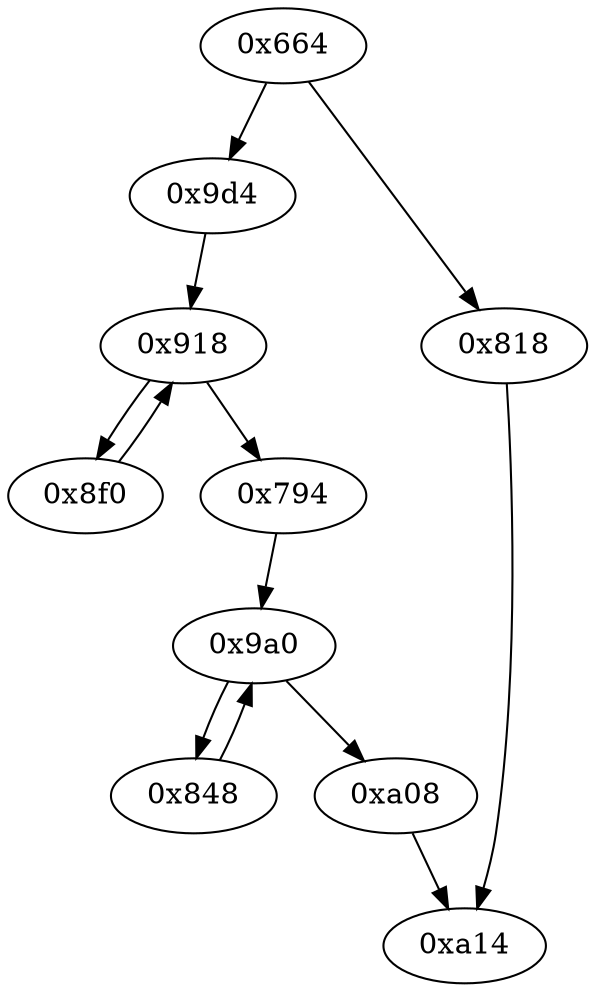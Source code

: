 strict digraph "" {
	graph ["edge"="{}",
		file="/Users/mark/Documents//论文//第二篇论文//2018-08-24交论文后的备份/2019/CFG/basic-algorithms/mergesort/1636_recovered.dot",
		"graph"="{u'file': u'/Users/mark/Documents//\u8bba\u6587//\u7b2c\u4e8c\u7bc7\u8bba\u6587//2018-08-24\u4ea4\u8bba\u6587\u540e\u7684\u5907\u4efd/\
2019/CFG/basic-algorithms/mergesort/1636_recovered.dot'}",
		"node"="{u'opcode': u''}"
	];
	"0x9d4"	 [opcode="[u'add', u'str', u'ldr', u'b']"];
	"0x918"	 [opcode="[u'str', u'ldr', u'ldr', u'ldr', u'cmp', u'mov', u'b']"];
	"0x9d4" -> "0x918";
	"0x8f0"	 [opcode="[u'ldr', u'ldr', u'ldr', u'str', u'ldr', u'b']"];
	"0x8f0" -> "0x918";
	"0xa08"	 [opcode="[u'ldr', u'ldr', u'b']"];
	"0xa14"	 [opcode="[u'ldr', u'ldr', u'ldr', u'ldr', u'sub', u'mov', u'sub', u'pop']"];
	"0xa08" -> "0xa14";
	"0x848"	 [opcode="[u'ldr', u'add', u'ldr', u'str', u'ldr', u'b']"];
	"0x9a0"	 [opcode="[u'str', u'ldr', u'ldr', u'ldr', u'ldr', u'cmp', u'mov', u'b']"];
	"0x848" -> "0x9a0";
	"0x794"	 [opcode="[u'add', u'str', u'ldr', u'b']"];
	"0x794" -> "0x9a0";
	"0x664"	 [opcode="[u'push', u'add', u'sub', u'mov', u'ldr', u'str', u'ldr', u'ldr', u'add', u'ldr', u'str', u'sub', u'str', u'ldr', u'ldr', u'ldr', \
u'ldr', u'str', u'ldr', u'add', u'str', u'b']"];
	"0x664" -> "0x9d4";
	"0x818"	 [opcode="[u'mov', u'mov', u'b']"];
	"0x664" -> "0x818";
	"0x918" -> "0x8f0";
	"0x918" -> "0x794";
	"0x818" -> "0xa14";
	"0x9a0" -> "0xa08";
	"0x9a0" -> "0x848";
}
